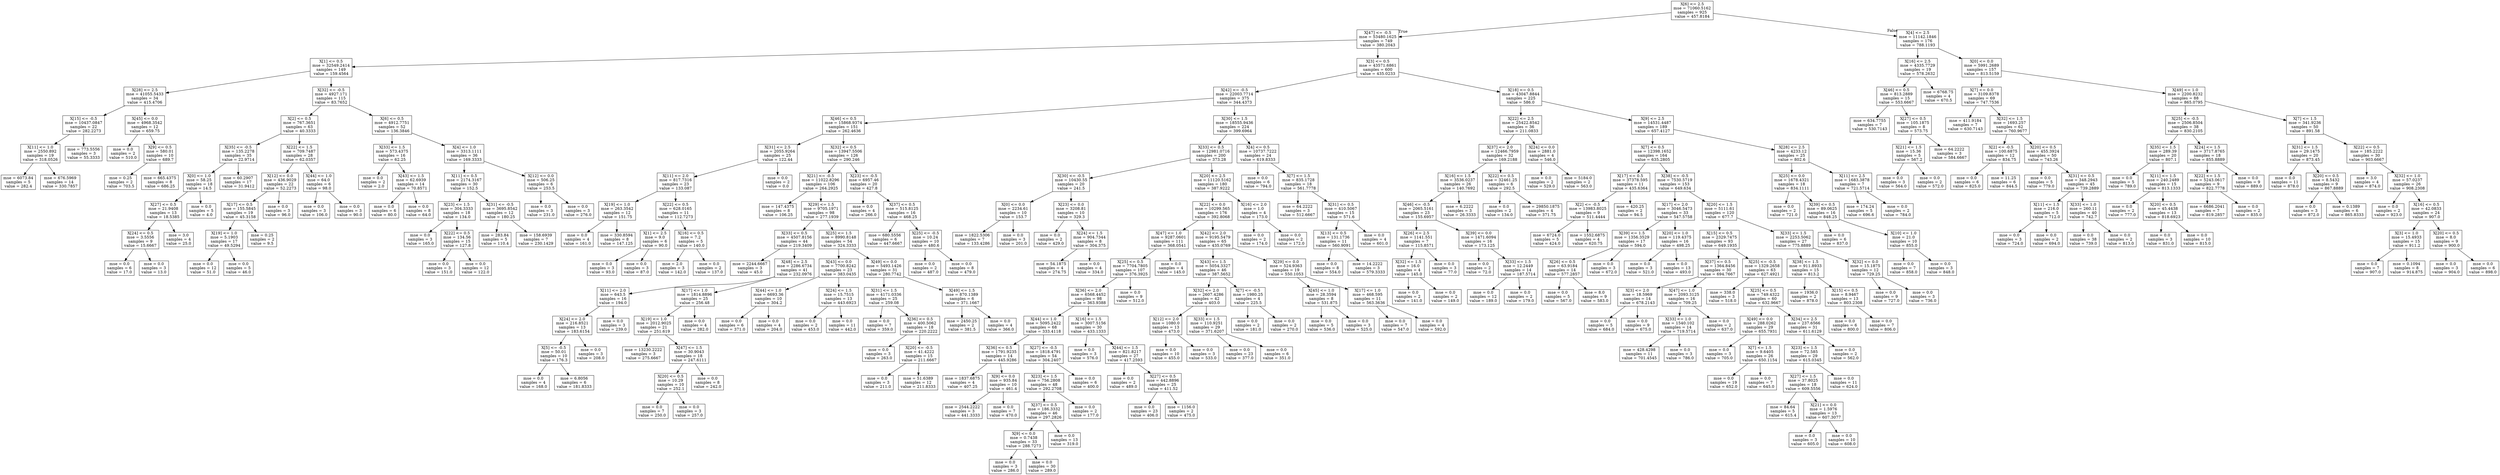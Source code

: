digraph Tree {
node [shape=box] ;
0 [label="X[6] <= 2.5\nmse = 71060.5162\nsamples = 925\nvalue = 457.8184"] ;
1 [label="X[47] <= -0.5\nmse = 53480.1625\nsamples = 749\nvalue = 380.2043"] ;
0 -> 1 [labeldistance=2.5, labelangle=45, headlabel="True"] ;
2 [label="X[1] <= 0.5\nmse = 32549.2414\nsamples = 149\nvalue = 159.4564"] ;
1 -> 2 ;
3 [label="X[28] <= 2.5\nmse = 41055.5433\nsamples = 34\nvalue = 415.4706"] ;
2 -> 3 ;
4 [label="X[15] <= -0.5\nmse = 10437.0847\nsamples = 22\nvalue = 282.2273"] ;
3 -> 4 ;
5 [label="X[11] <= 1.0\nmse = 2550.892\nsamples = 19\nvalue = 318.0526"] ;
4 -> 5 ;
6 [label="mse = 6073.84\nsamples = 5\nvalue = 282.4"] ;
5 -> 6 ;
7 [label="mse = 676.5969\nsamples = 14\nvalue = 330.7857"] ;
5 -> 7 ;
8 [label="mse = 773.5556\nsamples = 3\nvalue = 55.3333"] ;
4 -> 8 ;
9 [label="X[45] <= 0.0\nmse = 4968.3542\nsamples = 12\nvalue = 659.75"] ;
3 -> 9 ;
10 [label="mse = 0.0\nsamples = 2\nvalue = 510.0"] ;
9 -> 10 ;
11 [label="X[9] <= 0.5\nmse = 580.01\nsamples = 10\nvalue = 689.7"] ;
9 -> 11 ;
12 [label="mse = 0.25\nsamples = 2\nvalue = 703.5"] ;
11 -> 12 ;
13 [label="mse = 665.4375\nsamples = 8\nvalue = 686.25"] ;
11 -> 13 ;
14 [label="X[32] <= -0.5\nmse = 4927.171\nsamples = 115\nvalue = 83.7652"] ;
2 -> 14 ;
15 [label="X[2] <= 0.5\nmse = 767.3651\nsamples = 63\nvalue = 40.3333"] ;
14 -> 15 ;
16 [label="X[35] <= -0.5\nmse = 135.2278\nsamples = 35\nvalue = 22.9714"] ;
15 -> 16 ;
17 [label="X[0] <= 1.0\nmse = 58.25\nsamples = 18\nvalue = 14.5"] ;
16 -> 17 ;
18 [label="X[27] <= 0.5\nmse = 21.9408\nsamples = 13\nvalue = 18.5385"] ;
17 -> 18 ;
19 [label="X[24] <= 0.5\nmse = 3.5556\nsamples = 9\nvalue = 15.6667"] ;
18 -> 19 ;
20 [label="mse = 0.0\nsamples = 6\nvalue = 17.0"] ;
19 -> 20 ;
21 [label="mse = 0.0\nsamples = 3\nvalue = 13.0"] ;
19 -> 21 ;
22 [label="mse = 3.0\nsamples = 4\nvalue = 25.0"] ;
18 -> 22 ;
23 [label="mse = 0.0\nsamples = 5\nvalue = 4.0"] ;
17 -> 23 ;
24 [label="mse = 60.2907\nsamples = 17\nvalue = 31.9412"] ;
16 -> 24 ;
25 [label="X[22] <= 1.5\nmse = 709.7487\nsamples = 28\nvalue = 62.0357"] ;
15 -> 25 ;
26 [label="X[12] <= 0.0\nmse = 436.9029\nsamples = 22\nvalue = 52.2273"] ;
25 -> 26 ;
27 [label="X[17] <= 0.5\nmse = 155.5845\nsamples = 19\nvalue = 45.3158"] ;
26 -> 27 ;
28 [label="X[19] <= 1.0\nmse = 5.1903\nsamples = 17\nvalue = 49.5294"] ;
27 -> 28 ;
29 [label="mse = 0.0\nsamples = 12\nvalue = 51.0"] ;
28 -> 29 ;
30 [label="mse = 0.0\nsamples = 5\nvalue = 46.0"] ;
28 -> 30 ;
31 [label="mse = 0.25\nsamples = 2\nvalue = 9.5"] ;
27 -> 31 ;
32 [label="mse = 0.0\nsamples = 3\nvalue = 96.0"] ;
26 -> 32 ;
33 [label="X[44] <= 1.0\nmse = 64.0\nsamples = 6\nvalue = 98.0"] ;
25 -> 33 ;
34 [label="mse = 0.0\nsamples = 3\nvalue = 106.0"] ;
33 -> 34 ;
35 [label="mse = 0.0\nsamples = 3\nvalue = 90.0"] ;
33 -> 35 ;
36 [label="X[6] <= 0.5\nmse = 4912.7751\nsamples = 52\nvalue = 136.3846"] ;
14 -> 36 ;
37 [label="X[33] <= 1.5\nmse = 573.4375\nsamples = 16\nvalue = 62.25"] ;
36 -> 37 ;
38 [label="mse = 0.0\nsamples = 2\nvalue = 2.0"] ;
37 -> 38 ;
39 [label="X[43] <= 1.5\nmse = 62.6939\nsamples = 14\nvalue = 70.8571"] ;
37 -> 39 ;
40 [label="mse = 0.0\nsamples = 6\nvalue = 80.0"] ;
39 -> 40 ;
41 [label="mse = 0.0\nsamples = 8\nvalue = 64.0"] ;
39 -> 41 ;
42 [label="X[4] <= 1.0\nmse = 3313.1111\nsamples = 36\nvalue = 169.3333"] ;
36 -> 42 ;
43 [label="X[11] <= 0.5\nmse = 2174.3167\nsamples = 30\nvalue = 152.5"] ;
42 -> 43 ;
44 [label="X[23] <= 1.5\nmse = 304.3333\nsamples = 18\nvalue = 134.0"] ;
43 -> 44 ;
45 [label="mse = 0.0\nsamples = 3\nvalue = 165.0"] ;
44 -> 45 ;
46 [label="X[22] <= 0.5\nmse = 134.56\nsamples = 15\nvalue = 127.8"] ;
44 -> 46 ;
47 [label="mse = 0.0\nsamples = 3\nvalue = 151.0"] ;
46 -> 47 ;
48 [label="mse = 0.0\nsamples = 12\nvalue = 122.0"] ;
46 -> 48 ;
49 [label="X[31] <= -0.5\nmse = 3695.8542\nsamples = 12\nvalue = 180.25"] ;
43 -> 49 ;
50 [label="mse = 283.84\nsamples = 5\nvalue = 110.4"] ;
49 -> 50 ;
51 [label="mse = 158.6939\nsamples = 7\nvalue = 230.1429"] ;
49 -> 51 ;
52 [label="X[12] <= 0.0\nmse = 506.25\nsamples = 6\nvalue = 253.5"] ;
42 -> 52 ;
53 [label="mse = 0.0\nsamples = 3\nvalue = 231.0"] ;
52 -> 53 ;
54 [label="mse = 0.0\nsamples = 3\nvalue = 276.0"] ;
52 -> 54 ;
55 [label="X[3] <= 0.5\nmse = 43571.6861\nsamples = 600\nvalue = 435.0233"] ;
1 -> 55 ;
56 [label="X[42] <= -0.5\nmse = 22003.7714\nsamples = 375\nvalue = 344.4373"] ;
55 -> 56 ;
57 [label="X[46] <= 0.5\nmse = 15868.9374\nsamples = 151\nvalue = 262.4636"] ;
56 -> 57 ;
58 [label="X[31] <= 2.5\nmse = 2055.9264\nsamples = 25\nvalue = 122.44"] ;
57 -> 58 ;
59 [label="X[11] <= 2.0\nmse = 817.7316\nsamples = 23\nvalue = 133.087"] ;
58 -> 59 ;
60 [label="X[19] <= 1.0\nmse = 263.3542\nsamples = 12\nvalue = 151.75"] ;
59 -> 60 ;
61 [label="mse = 0.0\nsamples = 4\nvalue = 161.0"] ;
60 -> 61 ;
62 [label="mse = 330.8594\nsamples = 8\nvalue = 147.125"] ;
60 -> 62 ;
63 [label="X[22] <= 0.5\nmse = 628.0165\nsamples = 11\nvalue = 112.7273"] ;
59 -> 63 ;
64 [label="X[1] <= 2.5\nmse = 9.0\nsamples = 6\nvalue = 90.0"] ;
63 -> 64 ;
65 [label="mse = 0.0\nsamples = 3\nvalue = 93.0"] ;
64 -> 65 ;
66 [label="mse = 0.0\nsamples = 3\nvalue = 87.0"] ;
64 -> 66 ;
67 [label="X[16] <= 0.5\nmse = 7.2\nsamples = 5\nvalue = 140.0"] ;
63 -> 67 ;
68 [label="mse = 2.0\nsamples = 3\nvalue = 142.0"] ;
67 -> 68 ;
69 [label="mse = 0.0\nsamples = 2\nvalue = 137.0"] ;
67 -> 69 ;
70 [label="mse = 0.0\nsamples = 2\nvalue = 0.0"] ;
58 -> 70 ;
71 [label="X[32] <= 0.5\nmse = 13947.5506\nsamples = 126\nvalue = 290.246"] ;
57 -> 71 ;
72 [label="X[21] <= -0.5\nmse = 11022.8296\nsamples = 106\nvalue = 264.2925"] ;
71 -> 72 ;
73 [label="mse = 147.4375\nsamples = 8\nvalue = 106.25"] ;
72 -> 73 ;
74 [label="X[29] <= 1.5\nmse = 9705.1971\nsamples = 98\nvalue = 277.1939"] ;
72 -> 74 ;
75 [label="X[33] <= 0.5\nmse = 4507.8156\nsamples = 44\nvalue = 219.3409"] ;
74 -> 75 ;
76 [label="mse = 2244.6667\nsamples = 3\nvalue = 45.0"] ;
75 -> 76 ;
77 [label="X[48] <= 2.5\nmse = 2286.6734\nsamples = 41\nvalue = 232.0976"] ;
75 -> 77 ;
78 [label="X[11] <= 2.0\nmse = 643.5\nsamples = 16\nvalue = 194.0"] ;
77 -> 78 ;
79 [label="X[24] <= 2.0\nmse = 216.8521\nsamples = 13\nvalue = 183.6154"] ;
78 -> 79 ;
80 [label="X[5] <= -0.5\nmse = 50.01\nsamples = 10\nvalue = 176.3"] ;
79 -> 80 ;
81 [label="mse = 0.0\nsamples = 4\nvalue = 168.0"] ;
80 -> 81 ;
82 [label="mse = 6.8056\nsamples = 6\nvalue = 181.8333"] ;
80 -> 82 ;
83 [label="mse = 0.0\nsamples = 3\nvalue = 208.0"] ;
79 -> 83 ;
84 [label="mse = 0.0\nsamples = 3\nvalue = 239.0"] ;
78 -> 84 ;
85 [label="X[17] <= 1.0\nmse = 1814.8896\nsamples = 25\nvalue = 256.48"] ;
77 -> 85 ;
86 [label="X[19] <= 1.0\nmse = 2012.9025\nsamples = 21\nvalue = 251.619"] ;
85 -> 86 ;
87 [label="mse = 13230.2222\nsamples = 3\nvalue = 275.6667"] ;
86 -> 87 ;
88 [label="X[47] <= 1.5\nmse = 30.9043\nsamples = 18\nvalue = 247.6111"] ;
86 -> 88 ;
89 [label="X[20] <= 0.5\nmse = 10.29\nsamples = 10\nvalue = 252.1"] ;
88 -> 89 ;
90 [label="mse = 0.0\nsamples = 7\nvalue = 250.0"] ;
89 -> 90 ;
91 [label="mse = 0.0\nsamples = 3\nvalue = 257.0"] ;
89 -> 91 ;
92 [label="mse = 0.0\nsamples = 8\nvalue = 242.0"] ;
88 -> 92 ;
93 [label="mse = 0.0\nsamples = 4\nvalue = 282.0"] ;
85 -> 93 ;
94 [label="X[25] <= 1.5\nmse = 8990.8148\nsamples = 54\nvalue = 324.3333"] ;
74 -> 94 ;
95 [label="X[43] <= 0.0\nmse = 7700.8242\nsamples = 23\nvalue = 383.0435"] ;
94 -> 95 ;
96 [label="X[44] <= 1.0\nmse = 6693.36\nsamples = 10\nvalue = 304.2"] ;
95 -> 96 ;
97 [label="mse = 0.0\nsamples = 6\nvalue = 371.0"] ;
96 -> 97 ;
98 [label="mse = 0.0\nsamples = 4\nvalue = 204.0"] ;
96 -> 98 ;
99 [label="X[24] <= 1.5\nmse = 15.7515\nsamples = 13\nvalue = 443.6923"] ;
95 -> 99 ;
100 [label="mse = 0.0\nsamples = 2\nvalue = 453.0"] ;
99 -> 100 ;
101 [label="mse = 0.0\nsamples = 11\nvalue = 442.0"] ;
99 -> 101 ;
102 [label="X[49] <= 0.0\nmse = 5493.1426\nsamples = 31\nvalue = 280.7742"] ;
94 -> 102 ;
103 [label="X[31] <= 1.5\nmse = 4171.0336\nsamples = 25\nvalue = 259.08"] ;
102 -> 103 ;
104 [label="mse = 0.0\nsamples = 7\nvalue = 359.0"] ;
103 -> 104 ;
105 [label="X[36] <= 0.5\nmse = 400.5062\nsamples = 18\nvalue = 220.2222"] ;
103 -> 105 ;
106 [label="mse = 0.0\nsamples = 3\nvalue = 263.0"] ;
105 -> 106 ;
107 [label="X[20] <= -0.5\nmse = 41.4222\nsamples = 15\nvalue = 211.6667"] ;
105 -> 107 ;
108 [label="mse = 0.0\nsamples = 3\nvalue = 211.0"] ;
107 -> 108 ;
109 [label="mse = 51.6389\nsamples = 12\nvalue = 211.8333"] ;
107 -> 109 ;
110 [label="X[49] <= 1.5\nmse = 870.1389\nsamples = 6\nvalue = 371.1667"] ;
102 -> 110 ;
111 [label="mse = 2450.25\nsamples = 2\nvalue = 381.5"] ;
110 -> 111 ;
112 [label="mse = 0.0\nsamples = 4\nvalue = 366.0"] ;
110 -> 112 ;
113 [label="X[23] <= -0.5\nmse = 6957.46\nsamples = 20\nvalue = 427.8"] ;
71 -> 113 ;
114 [label="mse = 0.0\nsamples = 4\nvalue = 266.0"] ;
113 -> 114 ;
115 [label="X[37] <= 0.5\nmse = 515.8125\nsamples = 16\nvalue = 468.25"] ;
113 -> 115 ;
116 [label="mse = 680.5556\nsamples = 6\nvalue = 447.6667"] ;
115 -> 116 ;
117 [label="X[25] <= -0.5\nmse = 10.24\nsamples = 10\nvalue = 480.6"] ;
115 -> 117 ;
118 [label="mse = 0.0\nsamples = 2\nvalue = 487.0"] ;
117 -> 118 ;
119 [label="mse = 0.0\nsamples = 8\nvalue = 479.0"] ;
117 -> 119 ;
120 [label="X[30] <= 1.5\nmse = 18555.9436\nsamples = 224\nvalue = 399.6964"] ;
56 -> 120 ;
121 [label="X[33] <= 0.5\nmse = 12981.0716\nsamples = 200\nvalue = 373.28"] ;
120 -> 121 ;
122 [label="X[30] <= -0.5\nmse = 10430.55\nsamples = 20\nvalue = 241.5"] ;
121 -> 122 ;
123 [label="X[0] <= 0.0\nmse = 2234.61\nsamples = 10\nvalue = 153.7"] ;
122 -> 123 ;
124 [label="mse = 1822.5306\nsamples = 7\nvalue = 133.4286"] ;
123 -> 124 ;
125 [label="mse = 0.0\nsamples = 3\nvalue = 201.0"] ;
123 -> 125 ;
126 [label="X[23] <= 0.0\nmse = 3208.81\nsamples = 10\nvalue = 329.3"] ;
122 -> 126 ;
127 [label="mse = 0.0\nsamples = 2\nvalue = 429.0"] ;
126 -> 127 ;
128 [label="X[24] <= 1.5\nmse = 904.7344\nsamples = 8\nvalue = 304.375"] ;
126 -> 128 ;
129 [label="mse = 54.1875\nsamples = 4\nvalue = 274.75"] ;
128 -> 129 ;
130 [label="mse = 0.0\nsamples = 4\nvalue = 334.0"] ;
128 -> 130 ;
131 [label="X[20] <= 2.5\nmse = 11120.5162\nsamples = 180\nvalue = 387.9222"] ;
121 -> 131 ;
132 [label="X[22] <= 0.0\nmse = 10299.565\nsamples = 176\nvalue = 392.8068"] ;
131 -> 132 ;
133 [label="X[47] <= 1.0\nmse = 9287.0601\nsamples = 111\nvalue = 368.0541"] ;
132 -> 133 ;
134 [label="X[25] <= 0.5\nmse = 7704.7805\nsamples = 107\nvalue = 376.3925"] ;
133 -> 134 ;
135 [label="X[36] <= 2.0\nmse = 6568.4452\nsamples = 98\nvalue = 363.9388"] ;
134 -> 135 ;
136 [label="X[44] <= 1.0\nmse = 5095.2422\nsamples = 68\nvalue = 333.4118"] ;
135 -> 136 ;
137 [label="X[36] <= 0.5\nmse = 1791.9235\nsamples = 14\nvalue = 445.9286"] ;
136 -> 137 ;
138 [label="mse = 1837.6875\nsamples = 4\nvalue = 407.25"] ;
137 -> 138 ;
139 [label="X[9] <= 0.0\nmse = 935.84\nsamples = 10\nvalue = 461.4"] ;
137 -> 139 ;
140 [label="mse = 2544.2222\nsamples = 3\nvalue = 441.3333"] ;
139 -> 140 ;
141 [label="mse = 0.0\nsamples = 7\nvalue = 470.0"] ;
139 -> 141 ;
142 [label="X[27] <= -0.5\nmse = 1818.4791\nsamples = 54\nvalue = 304.2407"] ;
136 -> 142 ;
143 [label="X[23] <= 1.5\nmse = 756.2808\nsamples = 48\nvalue = 292.2708"] ;
142 -> 143 ;
144 [label="X[37] <= 0.5\nmse = 186.3332\nsamples = 46\nvalue = 297.2826"] ;
143 -> 144 ;
145 [label="X[9] <= 0.0\nmse = 0.7438\nsamples = 33\nvalue = 288.7273"] ;
144 -> 145 ;
146 [label="mse = 0.0\nsamples = 3\nvalue = 286.0"] ;
145 -> 146 ;
147 [label="mse = 0.0\nsamples = 30\nvalue = 289.0"] ;
145 -> 147 ;
148 [label="mse = 0.0\nsamples = 13\nvalue = 319.0"] ;
144 -> 148 ;
149 [label="mse = 0.0\nsamples = 2\nvalue = 177.0"] ;
143 -> 149 ;
150 [label="mse = 0.0\nsamples = 6\nvalue = 400.0"] ;
142 -> 150 ;
151 [label="X[16] <= 1.5\nmse = 3007.5156\nsamples = 30\nvalue = 433.1333"] ;
135 -> 151 ;
152 [label="mse = 0.0\nsamples = 3\nvalue = 576.0"] ;
151 -> 152 ;
153 [label="X[44] <= 1.5\nmse = 821.8217\nsamples = 27\nvalue = 417.2593"] ;
151 -> 153 ;
154 [label="mse = 0.0\nsamples = 2\nvalue = 489.0"] ;
153 -> 154 ;
155 [label="X[27] <= 0.5\nmse = 442.8896\nsamples = 25\nvalue = 411.52"] ;
153 -> 155 ;
156 [label="mse = 0.0\nsamples = 23\nvalue = 406.0"] ;
155 -> 156 ;
157 [label="mse = 1156.0\nsamples = 2\nvalue = 475.0"] ;
155 -> 157 ;
158 [label="mse = 0.0\nsamples = 9\nvalue = 512.0"] ;
134 -> 158 ;
159 [label="mse = 0.0\nsamples = 4\nvalue = 145.0"] ;
133 -> 159 ;
160 [label="X[42] <= 2.0\nmse = 9195.5479\nsamples = 65\nvalue = 435.0769"] ;
132 -> 160 ;
161 [label="X[43] <= 1.5\nmse = 5054.3327\nsamples = 46\nvalue = 387.5652"] ;
160 -> 161 ;
162 [label="X[32] <= 2.0\nmse = 2607.4286\nsamples = 42\nvalue = 403.0"] ;
161 -> 162 ;
163 [label="X[12] <= 2.0\nmse = 1080.0\nsamples = 13\nvalue = 473.0"] ;
162 -> 163 ;
164 [label="mse = 0.0\nsamples = 10\nvalue = 455.0"] ;
163 -> 164 ;
165 [label="mse = 0.0\nsamples = 3\nvalue = 533.0"] ;
163 -> 165 ;
166 [label="X[33] <= 1.5\nmse = 110.9251\nsamples = 29\nvalue = 371.6207"] ;
162 -> 166 ;
167 [label="mse = 0.0\nsamples = 23\nvalue = 377.0"] ;
166 -> 167 ;
168 [label="mse = 0.0\nsamples = 6\nvalue = 351.0"] ;
166 -> 168 ;
169 [label="X[7] <= -0.5\nmse = 1980.25\nsamples = 4\nvalue = 225.5"] ;
161 -> 169 ;
170 [label="mse = 0.0\nsamples = 2\nvalue = 181.0"] ;
169 -> 170 ;
171 [label="mse = 0.0\nsamples = 2\nvalue = 270.0"] ;
169 -> 171 ;
172 [label="X[29] <= 0.0\nmse = 524.9363\nsamples = 19\nvalue = 550.1053"] ;
160 -> 172 ;
173 [label="X[45] <= 1.0\nmse = 28.3594\nsamples = 8\nvalue = 531.875"] ;
172 -> 173 ;
174 [label="mse = 0.0\nsamples = 5\nvalue = 536.0"] ;
173 -> 174 ;
175 [label="mse = 0.0\nsamples = 3\nvalue = 525.0"] ;
173 -> 175 ;
176 [label="X[17] <= 1.0\nmse = 468.595\nsamples = 11\nvalue = 563.3636"] ;
172 -> 176 ;
177 [label="mse = 0.0\nsamples = 7\nvalue = 547.0"] ;
176 -> 177 ;
178 [label="mse = 0.0\nsamples = 4\nvalue = 592.0"] ;
176 -> 178 ;
179 [label="X[16] <= 2.0\nmse = 1.0\nsamples = 4\nvalue = 173.0"] ;
131 -> 179 ;
180 [label="mse = 0.0\nsamples = 2\nvalue = 174.0"] ;
179 -> 180 ;
181 [label="mse = 0.0\nsamples = 2\nvalue = 172.0"] ;
179 -> 181 ;
182 [label="X[4] <= 0.5\nmse = 10737.7222\nsamples = 24\nvalue = 619.8333"] ;
120 -> 182 ;
183 [label="mse = 0.0\nsamples = 6\nvalue = 794.0"] ;
182 -> 183 ;
184 [label="X[7] <= 1.5\nmse = 835.1728\nsamples = 18\nvalue = 561.7778"] ;
182 -> 184 ;
185 [label="mse = 64.2222\nsamples = 3\nvalue = 512.6667"] ;
184 -> 185 ;
186 [label="X[31] <= 0.5\nmse = 410.5067\nsamples = 15\nvalue = 571.6"] ;
184 -> 186 ;
187 [label="X[13] <= 0.5\nmse = 131.1736\nsamples = 11\nvalue = 560.9091"] ;
186 -> 187 ;
188 [label="mse = 0.0\nsamples = 8\nvalue = 554.0"] ;
187 -> 188 ;
189 [label="mse = 14.2222\nsamples = 3\nvalue = 579.3333"] ;
187 -> 189 ;
190 [label="mse = 0.0\nsamples = 4\nvalue = 601.0"] ;
186 -> 190 ;
191 [label="X[18] <= 0.5\nmse = 43047.8844\nsamples = 225\nvalue = 586.0"] ;
55 -> 191 ;
192 [label="X[22] <= 2.5\nmse = 25422.8542\nsamples = 36\nvalue = 211.0833"] ;
191 -> 192 ;
193 [label="X[37] <= 2.0\nmse = 12466.7959\nsamples = 32\nvalue = 169.2188"] ;
192 -> 193 ;
194 [label="X[16] <= 1.5\nmse = 3536.0237\nsamples = 26\nvalue = 140.7692"] ;
193 -> 194 ;
195 [label="X[46] <= -0.5\nmse = 2065.5161\nsamples = 23\nvalue = 155.6957"] ;
194 -> 195 ;
196 [label="X[26] <= 2.5\nmse = 1141.551\nsamples = 7\nvalue = 115.8571"] ;
195 -> 196 ;
197 [label="X[32] <= 1.5\nmse = 16.0\nsamples = 4\nvalue = 145.0"] ;
196 -> 197 ;
198 [label="mse = 0.0\nsamples = 2\nvalue = 141.0"] ;
197 -> 198 ;
199 [label="mse = 0.0\nsamples = 2\nvalue = 149.0"] ;
197 -> 199 ;
200 [label="mse = 0.0\nsamples = 3\nvalue = 77.0"] ;
196 -> 200 ;
201 [label="X[39] <= 0.0\nmse = 1471.6094\nsamples = 16\nvalue = 173.125"] ;
195 -> 201 ;
202 [label="mse = 0.0\nsamples = 2\nvalue = 72.0"] ;
201 -> 202 ;
203 [label="X[33] <= 1.5\nmse = 12.2449\nsamples = 14\nvalue = 187.5714"] ;
201 -> 203 ;
204 [label="mse = 0.0\nsamples = 12\nvalue = 189.0"] ;
203 -> 204 ;
205 [label="mse = 0.0\nsamples = 2\nvalue = 179.0"] ;
203 -> 205 ;
206 [label="mse = 6.2222\nsamples = 3\nvalue = 26.3333"] ;
194 -> 206 ;
207 [label="X[22] <= 0.5\nmse = 32461.25\nsamples = 6\nvalue = 292.5"] ;
193 -> 207 ;
208 [label="mse = 0.0\nsamples = 2\nvalue = 134.0"] ;
207 -> 208 ;
209 [label="mse = 29850.1875\nsamples = 4\nvalue = 371.75"] ;
207 -> 209 ;
210 [label="X[24] <= 0.0\nmse = 2881.0\nsamples = 4\nvalue = 546.0"] ;
192 -> 210 ;
211 [label="mse = 0.0\nsamples = 2\nvalue = 529.0"] ;
210 -> 211 ;
212 [label="mse = 5184.0\nsamples = 2\nvalue = 563.0"] ;
210 -> 212 ;
213 [label="X[9] <= 2.5\nmse = 14531.4487\nsamples = 189\nvalue = 657.4127"] ;
191 -> 213 ;
214 [label="X[7] <= 0.5\nmse = 12398.1652\nsamples = 164\nvalue = 635.2805"] ;
213 -> 214 ;
215 [label="X[17] <= 0.5\nmse = 37378.595\nsamples = 11\nvalue = 435.6364"] ;
214 -> 215 ;
216 [label="X[2] <= -0.5\nmse = 13983.8025\nsamples = 9\nvalue = 511.4444"] ;
215 -> 216 ;
217 [label="mse = 6724.0\nsamples = 5\nvalue = 424.0"] ;
216 -> 217 ;
218 [label="mse = 1552.6875\nsamples = 4\nvalue = 620.75"] ;
216 -> 218 ;
219 [label="mse = 420.25\nsamples = 2\nvalue = 94.5"] ;
215 -> 219 ;
220 [label="X[38] <= -0.5\nmse = 7530.5719\nsamples = 153\nvalue = 649.634"] ;
214 -> 220 ;
221 [label="X[17] <= 2.0\nmse = 3046.5473\nsamples = 33\nvalue = 547.5758"] ;
220 -> 221 ;
222 [label="X[39] <= 1.5\nmse = 1356.3529\nsamples = 17\nvalue = 594.0"] ;
221 -> 222 ;
223 [label="X[26] <= 0.5\nmse = 63.9184\nsamples = 14\nvalue = 577.2857"] ;
222 -> 223 ;
224 [label="mse = 0.0\nsamples = 5\nvalue = 567.0"] ;
223 -> 224 ;
225 [label="mse = 8.0\nsamples = 9\nvalue = 583.0"] ;
223 -> 225 ;
226 [label="mse = 0.0\nsamples = 3\nvalue = 672.0"] ;
222 -> 226 ;
227 [label="X[20] <= 1.0\nmse = 119.4375\nsamples = 16\nvalue = 498.25"] ;
221 -> 227 ;
228 [label="mse = 0.0\nsamples = 3\nvalue = 521.0"] ;
227 -> 228 ;
229 [label="mse = 0.0\nsamples = 13\nvalue = 493.0"] ;
227 -> 229 ;
230 [label="X[20] <= 1.5\nmse = 5111.61\nsamples = 120\nvalue = 677.7"] ;
220 -> 230 ;
231 [label="X[15] <= 0.5\nmse = 2329.7475\nsamples = 93\nvalue = 649.1935"] ;
230 -> 231 ;
232 [label="X[37] <= 0.5\nmse = 1364.8456\nsamples = 30\nvalue = 694.7667"] ;
231 -> 232 ;
233 [label="X[3] <= 2.0\nmse = 18.5969\nsamples = 14\nvalue = 678.2143"] ;
232 -> 233 ;
234 [label="mse = 0.0\nsamples = 5\nvalue = 684.0"] ;
233 -> 234 ;
235 [label="mse = 0.0\nsamples = 9\nvalue = 675.0"] ;
233 -> 235 ;
236 [label="X[47] <= 1.0\nmse = 2093.3125\nsamples = 16\nvalue = 709.25"] ;
232 -> 236 ;
237 [label="X[33] <= 1.0\nmse = 1540.102\nsamples = 14\nvalue = 719.5714"] ;
236 -> 237 ;
238 [label="mse = 428.4298\nsamples = 11\nvalue = 701.4545"] ;
237 -> 238 ;
239 [label="mse = 0.0\nsamples = 3\nvalue = 786.0"] ;
237 -> 239 ;
240 [label="mse = 0.0\nsamples = 2\nvalue = 637.0"] ;
236 -> 240 ;
241 [label="X[25] <= -0.5\nmse = 1329.2658\nsamples = 63\nvalue = 627.4921"] ;
231 -> 241 ;
242 [label="mse = 338.0\nsamples = 3\nvalue = 518.0"] ;
241 -> 242 ;
243 [label="X[25] <= 0.5\nmse = 749.4322\nsamples = 60\nvalue = 632.9667"] ;
241 -> 243 ;
244 [label="X[49] <= 0.0\nmse = 288.0262\nsamples = 29\nvalue = 655.7931"] ;
243 -> 244 ;
245 [label="mse = 0.0\nsamples = 3\nvalue = 705.0"] ;
244 -> 245 ;
246 [label="X[7] <= 1.5\nmse = 9.6405\nsamples = 26\nvalue = 650.1154"] ;
244 -> 246 ;
247 [label="mse = 0.0\nsamples = 19\nvalue = 652.0"] ;
246 -> 247 ;
248 [label="mse = 0.0\nsamples = 7\nvalue = 645.0"] ;
246 -> 248 ;
249 [label="X[34] <= 2.5\nmse = 237.6566\nsamples = 31\nvalue = 611.6129"] ;
243 -> 249 ;
250 [label="X[23] <= 1.5\nmse = 72.585\nsamples = 29\nvalue = 615.0345"] ;
249 -> 250 ;
251 [label="X[27] <= 1.5\nmse = 37.8025\nsamples = 18\nvalue = 609.5556"] ;
250 -> 251 ;
252 [label="mse = 84.64\nsamples = 5\nvalue = 615.4"] ;
251 -> 252 ;
253 [label="X[21] <= 0.0\nmse = 1.5976\nsamples = 13\nvalue = 607.3077"] ;
251 -> 253 ;
254 [label="mse = 0.0\nsamples = 3\nvalue = 605.0"] ;
253 -> 254 ;
255 [label="mse = 0.0\nsamples = 10\nvalue = 608.0"] ;
253 -> 255 ;
256 [label="mse = 0.0\nsamples = 11\nvalue = 624.0"] ;
250 -> 256 ;
257 [label="mse = 0.0\nsamples = 2\nvalue = 562.0"] ;
249 -> 257 ;
258 [label="X[33] <= 1.5\nmse = 2253.5062\nsamples = 27\nvalue = 775.8889"] ;
230 -> 258 ;
259 [label="X[38] <= 1.5\nmse = 911.8933\nsamples = 15\nvalue = 813.2"] ;
258 -> 259 ;
260 [label="mse = 1936.0\nsamples = 2\nvalue = 878.0"] ;
259 -> 260 ;
261 [label="X[15] <= 0.5\nmse = 8.9467\nsamples = 13\nvalue = 803.2308"] ;
259 -> 261 ;
262 [label="mse = 0.0\nsamples = 6\nvalue = 800.0"] ;
261 -> 262 ;
263 [label="mse = 0.0\nsamples = 7\nvalue = 806.0"] ;
261 -> 263 ;
264 [label="X[32] <= 0.0\nmse = 15.1875\nsamples = 12\nvalue = 729.25"] ;
258 -> 264 ;
265 [label="mse = 0.0\nsamples = 9\nvalue = 727.0"] ;
264 -> 265 ;
266 [label="mse = 0.0\nsamples = 3\nvalue = 736.0"] ;
264 -> 266 ;
267 [label="X[28] <= 2.5\nmse = 4233.12\nsamples = 25\nvalue = 802.6"] ;
213 -> 267 ;
268 [label="X[25] <= 0.0\nmse = 1678.4321\nsamples = 18\nvalue = 834.1111"] ;
267 -> 268 ;
269 [label="mse = 0.0\nsamples = 2\nvalue = 721.0"] ;
268 -> 269 ;
270 [label="X[39] <= 0.5\nmse = 89.0625\nsamples = 16\nvalue = 848.25"] ;
268 -> 270 ;
271 [label="mse = 0.0\nsamples = 6\nvalue = 837.0"] ;
270 -> 271 ;
272 [label="X[10] <= 1.0\nmse = 21.0\nsamples = 10\nvalue = 855.0"] ;
270 -> 272 ;
273 [label="mse = 0.0\nsamples = 7\nvalue = 858.0"] ;
272 -> 273 ;
274 [label="mse = 0.0\nsamples = 3\nvalue = 848.0"] ;
272 -> 274 ;
275 [label="X[11] <= 2.5\nmse = 1683.3878\nsamples = 7\nvalue = 721.5714"] ;
267 -> 275 ;
276 [label="mse = 174.24\nsamples = 5\nvalue = 696.6"] ;
275 -> 276 ;
277 [label="mse = 0.0\nsamples = 2\nvalue = 784.0"] ;
275 -> 277 ;
278 [label="X[4] <= 2.5\nmse = 11142.1846\nsamples = 176\nvalue = 788.1193"] ;
0 -> 278 [labeldistance=2.5, labelangle=-45, headlabel="False"] ;
279 [label="X[16] <= 2.5\nmse = 4335.7729\nsamples = 19\nvalue = 578.2632"] ;
278 -> 279 ;
280 [label="X[46] <= 0.5\nmse = 813.2889\nsamples = 15\nvalue = 553.6667"] ;
279 -> 280 ;
281 [label="mse = 634.7755\nsamples = 7\nvalue = 530.7143"] ;
280 -> 281 ;
282 [label="X[27] <= 0.5\nmse = 105.1875\nsamples = 8\nvalue = 573.75"] ;
280 -> 282 ;
283 [label="X[21] <= 1.5\nmse = 15.36\nsamples = 5\nvalue = 567.2"] ;
282 -> 283 ;
284 [label="mse = 0.0\nsamples = 3\nvalue = 564.0"] ;
283 -> 284 ;
285 [label="mse = 0.0\nsamples = 2\nvalue = 572.0"] ;
283 -> 285 ;
286 [label="mse = 64.2222\nsamples = 3\nvalue = 584.6667"] ;
282 -> 286 ;
287 [label="mse = 6768.75\nsamples = 4\nvalue = 670.5"] ;
279 -> 287 ;
288 [label="X[0] <= 0.0\nmse = 5991.2689\nsamples = 157\nvalue = 813.5159"] ;
278 -> 288 ;
289 [label="X[7] <= 0.0\nmse = 3109.8378\nsamples = 69\nvalue = 747.7536"] ;
288 -> 289 ;
290 [label="mse = 411.9184\nsamples = 7\nvalue = 630.7143"] ;
289 -> 290 ;
291 [label="X[32] <= 1.5\nmse = 1693.257\nsamples = 62\nvalue = 760.9677"] ;
289 -> 291 ;
292 [label="X[2] <= -0.5\nmse = 100.6875\nsamples = 12\nvalue = 834.75"] ;
291 -> 292 ;
293 [label="mse = 0.0\nsamples = 6\nvalue = 825.0"] ;
292 -> 293 ;
294 [label="mse = 11.25\nsamples = 6\nvalue = 844.5"] ;
292 -> 294 ;
295 [label="X[20] <= 0.5\nmse = 455.3924\nsamples = 50\nvalue = 743.26"] ;
291 -> 295 ;
296 [label="mse = 0.0\nsamples = 5\nvalue = 779.0"] ;
295 -> 296 ;
297 [label="X[31] <= 0.5\nmse = 348.2943\nsamples = 45\nvalue = 739.2889"] ;
295 -> 297 ;
298 [label="X[11] <= 1.5\nmse = 216.0\nsamples = 5\nvalue = 712.0"] ;
297 -> 298 ;
299 [label="mse = 0.0\nsamples = 3\nvalue = 724.0"] ;
298 -> 299 ;
300 [label="mse = 0.0\nsamples = 2\nvalue = 694.0"] ;
298 -> 300 ;
301 [label="X[33] <= 1.0\nmse = 260.11\nsamples = 40\nvalue = 742.7"] ;
297 -> 301 ;
302 [label="mse = 0.0\nsamples = 38\nvalue = 739.0"] ;
301 -> 302 ;
303 [label="mse = 0.0\nsamples = 2\nvalue = 813.0"] ;
301 -> 303 ;
304 [label="X[49] <= 1.0\nmse = 2200.8232\nsamples = 88\nvalue = 865.0795"] ;
288 -> 304 ;
305 [label="X[25] <= -0.5\nmse = 2506.8504\nsamples = 38\nvalue = 830.2105"] ;
304 -> 305 ;
306 [label="X[35] <= 1.5\nmse = 289.39\nsamples = 20\nvalue = 807.1"] ;
305 -> 306 ;
307 [label="mse = 0.0\nsamples = 5\nvalue = 789.0"] ;
306 -> 307 ;
308 [label="X[11] <= 1.5\nmse = 240.2489\nsamples = 15\nvalue = 813.1333"] ;
306 -> 308 ;
309 [label="mse = 0.0\nsamples = 2\nvalue = 777.0"] ;
308 -> 309 ;
310 [label="X[20] <= 0.5\nmse = 45.4438\nsamples = 13\nvalue = 818.6923"] ;
308 -> 310 ;
311 [label="mse = 0.0\nsamples = 3\nvalue = 831.0"] ;
310 -> 311 ;
312 [label="mse = 0.0\nsamples = 10\nvalue = 815.0"] ;
310 -> 312 ;
313 [label="X[24] <= 1.5\nmse = 3717.8765\nsamples = 18\nvalue = 855.8889"] ;
305 -> 313 ;
314 [label="X[22] <= 1.5\nmse = 5243.0617\nsamples = 9\nvalue = 822.7778"] ;
313 -> 314 ;
315 [label="mse = 6686.2041\nsamples = 7\nvalue = 819.2857"] ;
314 -> 315 ;
316 [label="mse = 0.0\nsamples = 2\nvalue = 835.0"] ;
314 -> 316 ;
317 [label="mse = 0.0\nsamples = 9\nvalue = 889.0"] ;
313 -> 317 ;
318 [label="X[7] <= 1.5\nmse = 341.9236\nsamples = 50\nvalue = 891.58"] ;
304 -> 318 ;
319 [label="X[31] <= 1.5\nmse = 29.1475\nsamples = 20\nvalue = 873.45"] ;
318 -> 319 ;
320 [label="mse = 0.0\nsamples = 11\nvalue = 878.0"] ;
319 -> 320 ;
321 [label="X[20] <= 0.5\nmse = 8.5432\nsamples = 9\nvalue = 867.8889"] ;
319 -> 321 ;
322 [label="mse = 0.0\nsamples = 3\nvalue = 872.0"] ;
321 -> 322 ;
323 [label="mse = 0.1389\nsamples = 6\nvalue = 865.8333"] ;
321 -> 323 ;
324 [label="X[22] <= 0.5\nmse = 185.2222\nsamples = 30\nvalue = 903.6667"] ;
318 -> 324 ;
325 [label="mse = 3.0\nsamples = 4\nvalue = 874.0"] ;
324 -> 325 ;
326 [label="X[32] <= 1.0\nmse = 57.0237\nsamples = 26\nvalue = 908.2308"] ;
324 -> 326 ;
327 [label="mse = 0.0\nsamples = 2\nvalue = 923.0"] ;
326 -> 327 ;
328 [label="X[16] <= 0.5\nmse = 42.0833\nsamples = 24\nvalue = 907.0"] ;
326 -> 328 ;
329 [label="X[3] <= 1.0\nmse = 15.4933\nsamples = 15\nvalue = 911.2"] ;
328 -> 329 ;
330 [label="mse = 0.0\nsamples = 7\nvalue = 907.0"] ;
329 -> 330 ;
331 [label="mse = 0.1094\nsamples = 8\nvalue = 914.875"] ;
329 -> 331 ;
332 [label="X[20] <= 0.5\nmse = 8.0\nsamples = 9\nvalue = 900.0"] ;
328 -> 332 ;
333 [label="mse = 0.0\nsamples = 3\nvalue = 904.0"] ;
332 -> 333 ;
334 [label="mse = 0.0\nsamples = 6\nvalue = 898.0"] ;
332 -> 334 ;
}